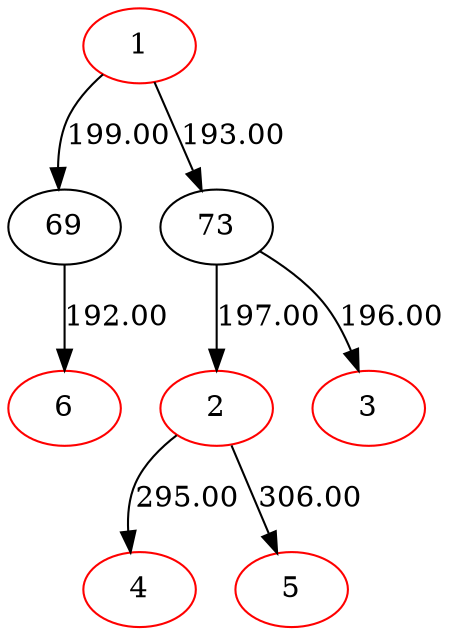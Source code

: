 digraph {
1[color=red]
69[color=black]
6[color=red]
69->6[label=192.00]
1->69[label=199.00]
73[color=black]
2[color=red]
4[color=red]
2->4[label=295.00]
5[color=red]
2->5[label=306.00]
73->2[label=197.00]
3[color=red]
73->3[label=196.00]
1->73[label=193.00]
}
